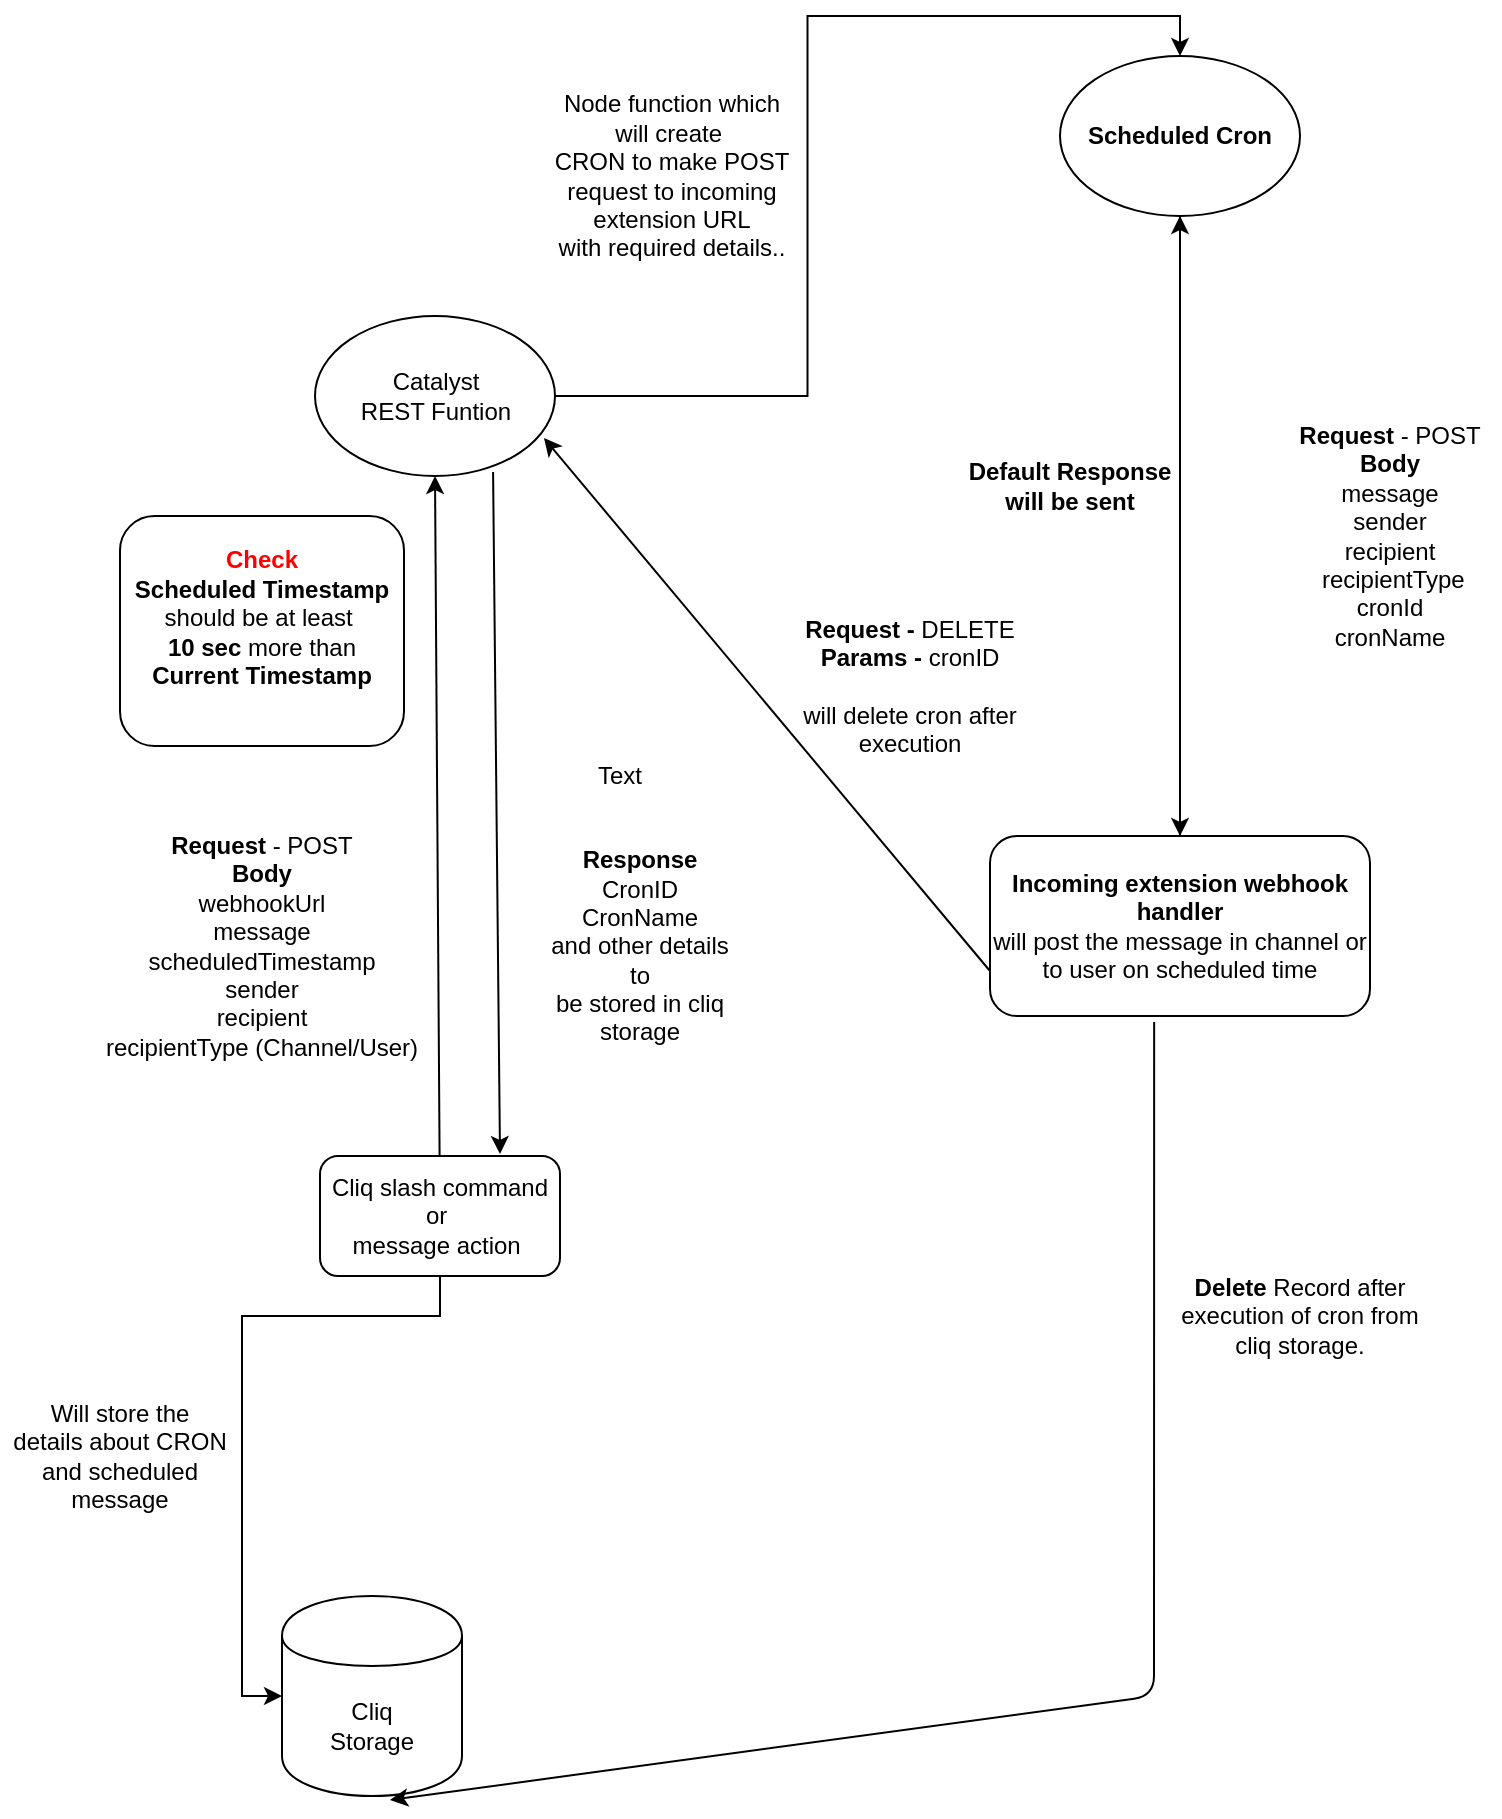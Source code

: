 <mxfile version="13.1.14" type="github">
  <diagram id="CqEtraTenlA_N6H4eD-H" name="Page-1">
    <mxGraphModel dx="868" dy="450" grid="1" gridSize="10" guides="1" tooltips="1" connect="1" arrows="1" fold="1" page="1" pageScale="1" pageWidth="850" pageHeight="1100" math="0" shadow="0">
      <root>
        <mxCell id="0" />
        <mxCell id="1" parent="0" />
        <mxCell id="PUXEqd44bCyLoYofm2tb-18" style="edgeStyle=orthogonalEdgeStyle;rounded=0;orthogonalLoop=1;jettySize=auto;html=1;entryX=0.5;entryY=0;entryDx=0;entryDy=0;" parent="1" source="PUXEqd44bCyLoYofm2tb-2" target="PUXEqd44bCyLoYofm2tb-17" edge="1">
          <mxGeometry relative="1" as="geometry" />
        </mxCell>
        <mxCell id="PUXEqd44bCyLoYofm2tb-2" value="Catalyst&lt;br&gt;REST Funtion" style="ellipse;whiteSpace=wrap;html=1;" parent="1" vertex="1">
          <mxGeometry x="196.5" y="280" width="120" height="80" as="geometry" />
        </mxCell>
        <mxCell id="PUXEqd44bCyLoYofm2tb-14" style="edgeStyle=orthogonalEdgeStyle;rounded=0;orthogonalLoop=1;jettySize=auto;html=1;" parent="1" source="PUXEqd44bCyLoYofm2tb-4" target="PUXEqd44bCyLoYofm2tb-13" edge="1">
          <mxGeometry relative="1" as="geometry">
            <Array as="points">
              <mxPoint x="259" y="780" />
              <mxPoint x="160" y="780" />
            </Array>
          </mxGeometry>
        </mxCell>
        <mxCell id="PUXEqd44bCyLoYofm2tb-4" value="Cliq slash command&lt;br&gt;or&amp;nbsp;&lt;br&gt;message action&amp;nbsp;" style="rounded=1;whiteSpace=wrap;html=1;" parent="1" vertex="1">
          <mxGeometry x="199" y="700" width="120" height="60" as="geometry" />
        </mxCell>
        <mxCell id="PUXEqd44bCyLoYofm2tb-5" value="" style="endArrow=classic;html=1;entryX=0.5;entryY=1;entryDx=0;entryDy=0;" parent="1" source="PUXEqd44bCyLoYofm2tb-4" target="PUXEqd44bCyLoYofm2tb-2" edge="1">
          <mxGeometry width="50" height="50" relative="1" as="geometry">
            <mxPoint x="469" y="460" as="sourcePoint" />
            <mxPoint x="519" y="410" as="targetPoint" />
          </mxGeometry>
        </mxCell>
        <mxCell id="PUXEqd44bCyLoYofm2tb-6" value="&lt;b&gt;Request &lt;/b&gt;- POST&lt;br&gt;&lt;div&gt;&lt;b&gt;Body &lt;br&gt;&lt;/b&gt;&lt;span&gt;webhookUrl&lt;/span&gt;&lt;/div&gt;&lt;div&gt;&lt;span&gt;message&lt;/span&gt;&lt;/div&gt;&lt;div&gt;&lt;span&gt;scheduledTimestamp&lt;br&gt;sender&lt;br&gt;recipient&lt;br&gt;&lt;/span&gt;&lt;/div&gt;&lt;div&gt;&lt;span&gt;recipientType (Channel/User)&lt;br&gt;&lt;/span&gt;&lt;/div&gt;" style="text;html=1;strokeColor=none;fillColor=none;align=center;verticalAlign=middle;whiteSpace=wrap;rounded=0;" parent="1" vertex="1">
          <mxGeometry x="80" y="510" width="180" height="170" as="geometry" />
        </mxCell>
        <mxCell id="PUXEqd44bCyLoYofm2tb-7" value="&lt;b&gt;&lt;font color=&quot;#ff0000&quot;&gt;Check&lt;/font&gt;&lt;/b&gt;&lt;br&gt;&lt;b&gt;Scheduled Timestamp&lt;/b&gt;&lt;br&gt;should be at least&amp;nbsp;&lt;br&gt;&lt;b&gt;10 sec&lt;/b&gt; more than &lt;b&gt;Current Timestamp&lt;/b&gt;&lt;br&gt;&amp;nbsp;" style="rounded=1;whiteSpace=wrap;html=1;" parent="1" vertex="1">
          <mxGeometry x="99" y="380" width="142" height="115" as="geometry" />
        </mxCell>
        <mxCell id="PUXEqd44bCyLoYofm2tb-10" value="" style="endArrow=classic;html=1;exitX=0.742;exitY=0.975;exitDx=0;exitDy=0;exitPerimeter=0;" parent="1" source="PUXEqd44bCyLoYofm2tb-2" edge="1">
          <mxGeometry width="50" height="50" relative="1" as="geometry">
            <mxPoint x="469" y="560" as="sourcePoint" />
            <mxPoint x="289" y="699" as="targetPoint" />
          </mxGeometry>
        </mxCell>
        <mxCell id="PUXEqd44bCyLoYofm2tb-11" value="&lt;b&gt;Response&lt;/b&gt;&lt;br&gt;CronID&lt;br&gt;CronName&lt;br&gt;and other details&lt;br&gt;to&lt;br&gt;be stored in cliq&lt;br&gt;storage" style="text;html=1;strokeColor=none;fillColor=none;align=center;verticalAlign=middle;whiteSpace=wrap;rounded=0;" parent="1" vertex="1">
          <mxGeometry x="299" y="525" width="120" height="140" as="geometry" />
        </mxCell>
        <mxCell id="PUXEqd44bCyLoYofm2tb-13" value="Cliq&lt;br&gt;Storage" style="shape=cylinder;whiteSpace=wrap;html=1;boundedLbl=1;backgroundOutline=1;" parent="1" vertex="1">
          <mxGeometry x="180" y="920" width="90" height="100" as="geometry" />
        </mxCell>
        <mxCell id="PUXEqd44bCyLoYofm2tb-16" value="Will store the&lt;br&gt;details about CRON and&amp;nbsp;scheduled message" style="text;html=1;strokeColor=none;fillColor=none;align=center;verticalAlign=middle;whiteSpace=wrap;rounded=0;" parent="1" vertex="1">
          <mxGeometry x="39" y="820" width="120" height="60" as="geometry" />
        </mxCell>
        <mxCell id="PUXEqd44bCyLoYofm2tb-30" style="edgeStyle=orthogonalEdgeStyle;rounded=0;orthogonalLoop=1;jettySize=auto;html=1;" parent="1" source="PUXEqd44bCyLoYofm2tb-17" target="PUXEqd44bCyLoYofm2tb-19" edge="1">
          <mxGeometry relative="1" as="geometry" />
        </mxCell>
        <mxCell id="PUXEqd44bCyLoYofm2tb-17" value="&lt;b&gt;Scheduled Cron&lt;/b&gt;" style="ellipse;whiteSpace=wrap;html=1;" parent="1" vertex="1">
          <mxGeometry x="569" y="150" width="120" height="80" as="geometry" />
        </mxCell>
        <mxCell id="PUXEqd44bCyLoYofm2tb-31" style="edgeStyle=orthogonalEdgeStyle;rounded=0;orthogonalLoop=1;jettySize=auto;html=1;entryX=0.5;entryY=1;entryDx=0;entryDy=0;" parent="1" source="PUXEqd44bCyLoYofm2tb-19" target="PUXEqd44bCyLoYofm2tb-17" edge="1">
          <mxGeometry relative="1" as="geometry" />
        </mxCell>
        <mxCell id="PUXEqd44bCyLoYofm2tb-19" value="&lt;b&gt;Incoming extension webhook handler&lt;/b&gt;&lt;br&gt;will post the message in channel or to user on scheduled&amp;nbsp;time" style="rounded=1;whiteSpace=wrap;html=1;" parent="1" vertex="1">
          <mxGeometry x="534" y="540" width="190" height="90" as="geometry" />
        </mxCell>
        <mxCell id="PUXEqd44bCyLoYofm2tb-22" value="&lt;b&gt;Request&lt;/b&gt; - POST&lt;br&gt;&lt;b&gt;Body&lt;/b&gt;&lt;br&gt;message&lt;br&gt;sender&lt;br&gt;recipient&lt;br&gt;&amp;nbsp;recipientType&lt;br&gt;cronId&lt;br&gt;cronName" style="text;html=1;strokeColor=none;fillColor=none;align=center;verticalAlign=middle;whiteSpace=wrap;rounded=0;" parent="1" vertex="1">
          <mxGeometry x="679" y="320" width="110" height="140" as="geometry" />
        </mxCell>
        <mxCell id="PUXEqd44bCyLoYofm2tb-28" value="&lt;b&gt;Default Response will be sent&lt;/b&gt;" style="text;html=1;strokeColor=none;fillColor=none;align=center;verticalAlign=middle;whiteSpace=wrap;rounded=0;" parent="1" vertex="1">
          <mxGeometry x="519" y="340" width="110" height="50" as="geometry" />
        </mxCell>
        <mxCell id="PUXEqd44bCyLoYofm2tb-29" value="" style="endArrow=classic;html=1;entryX=0.954;entryY=0.763;entryDx=0;entryDy=0;entryPerimeter=0;exitX=0;exitY=0.75;exitDx=0;exitDy=0;" parent="1" source="PUXEqd44bCyLoYofm2tb-19" target="PUXEqd44bCyLoYofm2tb-2" edge="1">
          <mxGeometry width="50" height="50" relative="1" as="geometry">
            <mxPoint x="529" y="580" as="sourcePoint" />
            <mxPoint x="529" y="410" as="targetPoint" />
          </mxGeometry>
        </mxCell>
        <mxCell id="PUXEqd44bCyLoYofm2tb-34" value="Text" style="text;html=1;strokeColor=none;fillColor=none;align=center;verticalAlign=middle;whiteSpace=wrap;rounded=0;" parent="1" vertex="1">
          <mxGeometry x="329" y="500" width="40" height="20" as="geometry" />
        </mxCell>
        <mxCell id="PUXEqd44bCyLoYofm2tb-35" value="&lt;b&gt;Request - &lt;/b&gt;DELETE&lt;br&gt;&lt;b&gt;Params - &lt;/b&gt;cronID&lt;br&gt;&lt;br&gt;will delete cron after execution" style="text;html=1;strokeColor=none;fillColor=none;align=center;verticalAlign=middle;whiteSpace=wrap;rounded=0;" parent="1" vertex="1">
          <mxGeometry x="419" y="420" width="150" height="90" as="geometry" />
        </mxCell>
        <mxCell id="PUXEqd44bCyLoYofm2tb-38" value="" style="endArrow=classic;html=1;entryX=0.6;entryY=1.02;entryDx=0;entryDy=0;entryPerimeter=0;exitX=0.432;exitY=1.033;exitDx=0;exitDy=0;exitPerimeter=0;" parent="1" source="PUXEqd44bCyLoYofm2tb-19" target="PUXEqd44bCyLoYofm2tb-13" edge="1">
          <mxGeometry width="50" height="50" relative="1" as="geometry">
            <mxPoint x="749" y="910" as="sourcePoint" />
            <mxPoint x="169" y="920" as="targetPoint" />
            <Array as="points">
              <mxPoint x="616" y="970" />
            </Array>
          </mxGeometry>
        </mxCell>
        <mxCell id="PUXEqd44bCyLoYofm2tb-40" value="&lt;b&gt;Delete&lt;/b&gt; Record after execution of cron from cliq storage." style="text;html=1;strokeColor=none;fillColor=none;align=center;verticalAlign=middle;whiteSpace=wrap;rounded=0;" parent="1" vertex="1">
          <mxGeometry x="619" y="750" width="140" height="60" as="geometry" />
        </mxCell>
        <mxCell id="PUXEqd44bCyLoYofm2tb-42" value="Node function which will create&amp;nbsp;&lt;br&gt;CRON to make POST request to incoming extension URL&lt;br&gt;with required details.." style="text;html=1;strokeColor=none;fillColor=none;align=center;verticalAlign=middle;whiteSpace=wrap;rounded=0;" parent="1" vertex="1">
          <mxGeometry x="310" y="160" width="130" height="100" as="geometry" />
        </mxCell>
      </root>
    </mxGraphModel>
  </diagram>
</mxfile>
